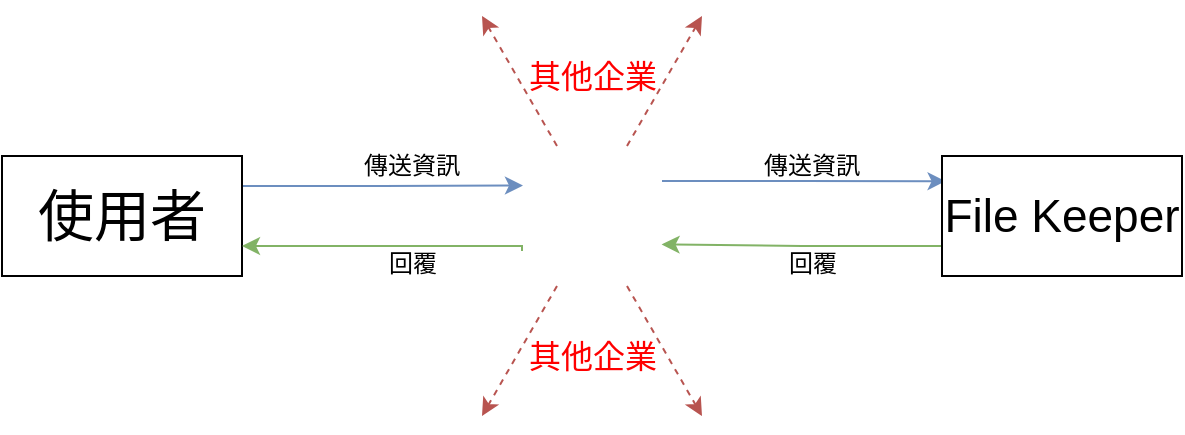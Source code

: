 <mxfile version="15.2.4" type="github">
  <diagram id="jUIsPN_Rd4B1Ow-f5wSF" name="Page-1">
    <mxGraphModel dx="813" dy="453" grid="1" gridSize="10" guides="1" tooltips="1" connect="1" arrows="1" fold="1" page="1" pageScale="1" pageWidth="827" pageHeight="1169" math="0" shadow="0">
      <root>
        <mxCell id="0" />
        <mxCell id="1" parent="0" />
        <mxCell id="oOhGChT_8FKwYyUggt1s-6" style="edgeStyle=orthogonalEdgeStyle;rounded=0;orthogonalLoop=1;jettySize=auto;html=1;exitX=1;exitY=0.25;exitDx=0;exitDy=0;entryX=0.007;entryY=0.282;entryDx=0;entryDy=0;entryPerimeter=0;fillColor=#dae8fc;strokeColor=#6c8ebf;" edge="1" parent="1" source="oOhGChT_8FKwYyUggt1s-1" target="oOhGChT_8FKwYyUggt1s-2">
          <mxGeometry relative="1" as="geometry">
            <Array as="points">
              <mxPoint x="320" y="345" />
            </Array>
          </mxGeometry>
        </mxCell>
        <mxCell id="oOhGChT_8FKwYyUggt1s-1" value="&lt;font style=&quot;font-size: 28px&quot;&gt;使用者&lt;br&gt;&lt;/font&gt;" style="rounded=0;whiteSpace=wrap;html=1;" vertex="1" parent="1">
          <mxGeometry x="130" y="330" width="120" height="60" as="geometry" />
        </mxCell>
        <mxCell id="oOhGChT_8FKwYyUggt1s-14" style="edgeStyle=orthogonalEdgeStyle;rounded=0;orthogonalLoop=1;jettySize=auto;html=1;exitX=1;exitY=0.25;exitDx=0;exitDy=0;entryX=0.015;entryY=0.21;entryDx=0;entryDy=0;entryPerimeter=0;fillColor=#dae8fc;strokeColor=#6c8ebf;" edge="1" parent="1" source="oOhGChT_8FKwYyUggt1s-2" target="oOhGChT_8FKwYyUggt1s-10">
          <mxGeometry relative="1" as="geometry" />
        </mxCell>
        <mxCell id="oOhGChT_8FKwYyUggt1s-16" style="edgeStyle=orthogonalEdgeStyle;rounded=0;orthogonalLoop=1;jettySize=auto;html=1;exitX=0;exitY=0.75;exitDx=0;exitDy=0;entryX=1;entryY=0.75;entryDx=0;entryDy=0;fontSize=23;fillColor=#d5e8d4;strokeColor=#82b366;" edge="1" parent="1" source="oOhGChT_8FKwYyUggt1s-2" target="oOhGChT_8FKwYyUggt1s-1">
          <mxGeometry relative="1" as="geometry">
            <Array as="points">
              <mxPoint x="390" y="375" />
            </Array>
          </mxGeometry>
        </mxCell>
        <mxCell id="oOhGChT_8FKwYyUggt1s-19" style="rounded=0;orthogonalLoop=1;jettySize=auto;html=1;exitX=0.25;exitY=0;exitDx=0;exitDy=0;fontSize=23;dashed=1;fillColor=#f8cecc;strokeColor=#b85450;" edge="1" parent="1" source="oOhGChT_8FKwYyUggt1s-2">
          <mxGeometry relative="1" as="geometry">
            <mxPoint x="370" y="260" as="targetPoint" />
          </mxGeometry>
        </mxCell>
        <mxCell id="oOhGChT_8FKwYyUggt1s-20" style="edgeStyle=none;rounded=0;orthogonalLoop=1;jettySize=auto;html=1;exitX=0.75;exitY=0;exitDx=0;exitDy=0;dashed=1;fontSize=23;fillColor=#f8cecc;strokeColor=#b85450;" edge="1" parent="1" source="oOhGChT_8FKwYyUggt1s-2">
          <mxGeometry relative="1" as="geometry">
            <mxPoint x="480" y="260" as="targetPoint" />
          </mxGeometry>
        </mxCell>
        <mxCell id="oOhGChT_8FKwYyUggt1s-21" style="edgeStyle=none;rounded=0;orthogonalLoop=1;jettySize=auto;html=1;exitX=0.25;exitY=1;exitDx=0;exitDy=0;dashed=1;fontSize=23;fillColor=#f8cecc;strokeColor=#b85450;" edge="1" parent="1" source="oOhGChT_8FKwYyUggt1s-2">
          <mxGeometry relative="1" as="geometry">
            <mxPoint x="370" y="460" as="targetPoint" />
          </mxGeometry>
        </mxCell>
        <mxCell id="oOhGChT_8FKwYyUggt1s-22" style="edgeStyle=none;rounded=0;orthogonalLoop=1;jettySize=auto;html=1;exitX=0.75;exitY=1;exitDx=0;exitDy=0;dashed=1;fontSize=23;fillColor=#f8cecc;strokeColor=#b85450;" edge="1" parent="1" source="oOhGChT_8FKwYyUggt1s-2">
          <mxGeometry relative="1" as="geometry">
            <mxPoint x="480" y="460" as="targetPoint" />
          </mxGeometry>
        </mxCell>
        <mxCell id="oOhGChT_8FKwYyUggt1s-2" value="" style="shape=image;verticalLabelPosition=bottom;labelBackgroundColor=#ffffff;verticalAlign=top;aspect=fixed;imageAspect=0;image=https://upload.wikimedia.org/wikipedia/commons/thumb/4/41/LINE_logo.svg/1024px-LINE_logo.svg.png;" vertex="1" parent="1">
          <mxGeometry x="390" y="325" width="70" height="70" as="geometry" />
        </mxCell>
        <mxCell id="oOhGChT_8FKwYyUggt1s-7" value="傳送資訊" style="text;html=1;strokeColor=none;fillColor=none;align=center;verticalAlign=middle;whiteSpace=wrap;rounded=0;" vertex="1" parent="1">
          <mxGeometry x="510" y="325" width="50" height="20" as="geometry" />
        </mxCell>
        <mxCell id="oOhGChT_8FKwYyUggt1s-15" style="edgeStyle=orthogonalEdgeStyle;rounded=0;orthogonalLoop=1;jettySize=auto;html=1;exitX=0;exitY=0.75;exitDx=0;exitDy=0;entryX=0.997;entryY=0.703;entryDx=0;entryDy=0;entryPerimeter=0;fontSize=23;fillColor=#d5e8d4;strokeColor=#82b366;" edge="1" parent="1" source="oOhGChT_8FKwYyUggt1s-10" target="oOhGChT_8FKwYyUggt1s-2">
          <mxGeometry relative="1" as="geometry" />
        </mxCell>
        <mxCell id="oOhGChT_8FKwYyUggt1s-10" value="&lt;div style=&quot;font-size: 23px;&quot;&gt;File Keeper&lt;/div&gt;" style="rounded=0;whiteSpace=wrap;html=1;fontSize=23;" vertex="1" parent="1">
          <mxGeometry x="600" y="330" width="120" height="60" as="geometry" />
        </mxCell>
        <mxCell id="oOhGChT_8FKwYyUggt1s-13" value="傳送資訊" style="text;html=1;strokeColor=none;fillColor=none;align=center;verticalAlign=middle;whiteSpace=wrap;rounded=0;" vertex="1" parent="1">
          <mxGeometry x="310" y="325" width="50" height="20" as="geometry" />
        </mxCell>
        <mxCell id="oOhGChT_8FKwYyUggt1s-17" value="&lt;font style=&quot;font-size: 12px&quot;&gt;回覆&lt;br&gt;&lt;/font&gt;" style="text;html=1;align=center;verticalAlign=middle;resizable=0;points=[];autosize=1;strokeColor=none;fillColor=none;fontSize=23;" vertex="1" parent="1">
          <mxGeometry x="515" y="360" width="40" height="40" as="geometry" />
        </mxCell>
        <mxCell id="oOhGChT_8FKwYyUggt1s-18" value="&lt;font style=&quot;font-size: 12px&quot;&gt;回覆&lt;br&gt;&lt;/font&gt;" style="text;html=1;align=center;verticalAlign=middle;resizable=0;points=[];autosize=1;strokeColor=none;fillColor=none;fontSize=23;" vertex="1" parent="1">
          <mxGeometry x="315" y="360" width="40" height="40" as="geometry" />
        </mxCell>
        <mxCell id="oOhGChT_8FKwYyUggt1s-23" value="其他企業" style="text;html=1;align=center;verticalAlign=middle;whiteSpace=wrap;rounded=0;fontSize=16;fontColor=#FF0000;" vertex="1" parent="1">
          <mxGeometry x="362.5" y="280" width="125" height="20" as="geometry" />
        </mxCell>
        <mxCell id="oOhGChT_8FKwYyUggt1s-24" value="其他企業" style="text;html=1;align=center;verticalAlign=middle;whiteSpace=wrap;rounded=0;fontSize=16;fontColor=#FF0000;" vertex="1" parent="1">
          <mxGeometry x="362.5" y="420" width="125" height="20" as="geometry" />
        </mxCell>
      </root>
    </mxGraphModel>
  </diagram>
</mxfile>
